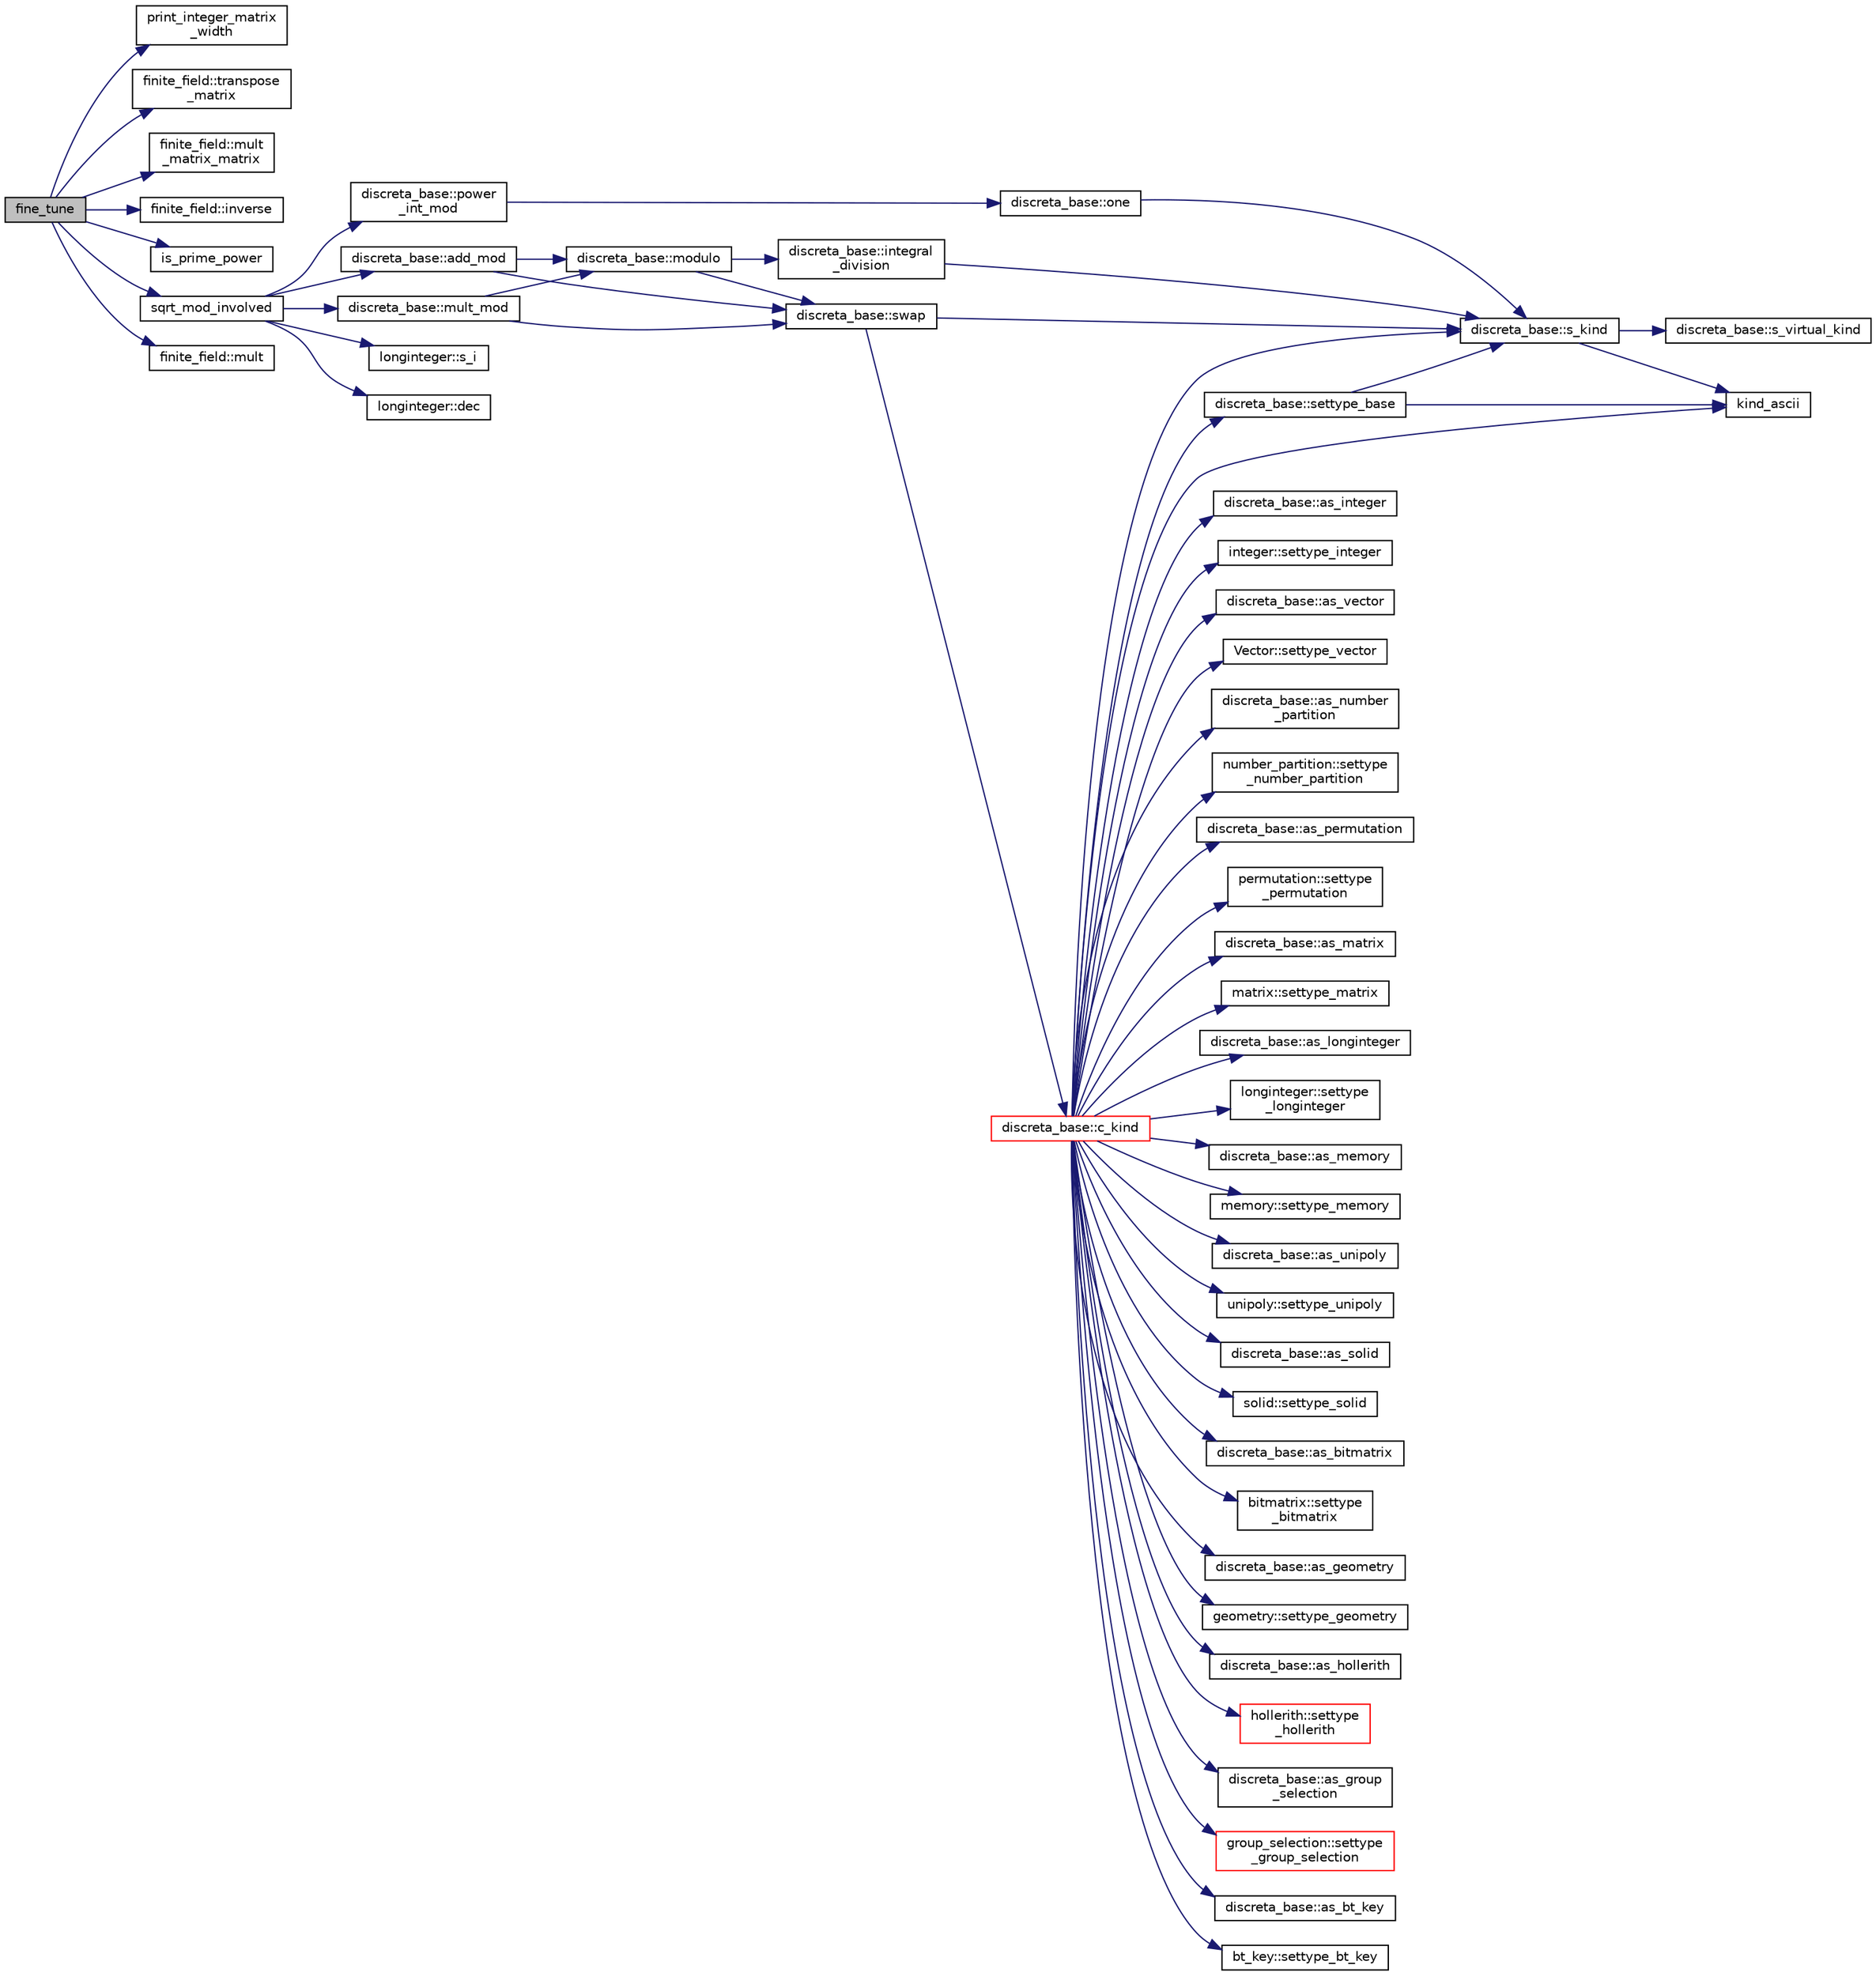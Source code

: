 digraph "fine_tune"
{
  edge [fontname="Helvetica",fontsize="10",labelfontname="Helvetica",labelfontsize="10"];
  node [fontname="Helvetica",fontsize="10",shape=record];
  rankdir="LR";
  Node1588 [label="fine_tune",height=0.2,width=0.4,color="black", fillcolor="grey75", style="filled", fontcolor="black"];
  Node1588 -> Node1589 [color="midnightblue",fontsize="10",style="solid",fontname="Helvetica"];
  Node1589 [label="print_integer_matrix\l_width",height=0.2,width=0.4,color="black", fillcolor="white", style="filled",URL="$d5/db4/io__and__os_8h.html#aa78f3e73fc2179251bd15adbcc31573f"];
  Node1588 -> Node1590 [color="midnightblue",fontsize="10",style="solid",fontname="Helvetica"];
  Node1590 [label="finite_field::transpose\l_matrix",height=0.2,width=0.4,color="black", fillcolor="white", style="filled",URL="$df/d5a/classfinite__field.html#ada37d61256296777bbc4104bdcf87116"];
  Node1588 -> Node1591 [color="midnightblue",fontsize="10",style="solid",fontname="Helvetica"];
  Node1591 [label="finite_field::mult\l_matrix_matrix",height=0.2,width=0.4,color="black", fillcolor="white", style="filled",URL="$df/d5a/classfinite__field.html#a5e28706b815838d0ec34de1fa74bc3c4"];
  Node1588 -> Node1592 [color="midnightblue",fontsize="10",style="solid",fontname="Helvetica"];
  Node1592 [label="finite_field::inverse",height=0.2,width=0.4,color="black", fillcolor="white", style="filled",URL="$df/d5a/classfinite__field.html#a69f2a12c01e70b7ce2d115c5221c9cdd"];
  Node1588 -> Node1593 [color="midnightblue",fontsize="10",style="solid",fontname="Helvetica"];
  Node1593 [label="is_prime_power",height=0.2,width=0.4,color="black", fillcolor="white", style="filled",URL="$de/dc5/algebra__and__number__theory_8h.html#a44560c42df6f76a71d351200cbf1bd0e"];
  Node1588 -> Node1594 [color="midnightblue",fontsize="10",style="solid",fontname="Helvetica"];
  Node1594 [label="sqrt_mod_involved",height=0.2,width=0.4,color="black", fillcolor="white", style="filled",URL="$d3/d72/global_8_c.html#acd861d9b44d7703f6f8bf7fd75b9afe6"];
  Node1594 -> Node1595 [color="midnightblue",fontsize="10",style="solid",fontname="Helvetica"];
  Node1595 [label="discreta_base::power\l_int_mod",height=0.2,width=0.4,color="black", fillcolor="white", style="filled",URL="$d7/d71/classdiscreta__base.html#abbedc6f882b55fe0b98dec33da832f8e"];
  Node1595 -> Node1596 [color="midnightblue",fontsize="10",style="solid",fontname="Helvetica"];
  Node1596 [label="discreta_base::one",height=0.2,width=0.4,color="black", fillcolor="white", style="filled",URL="$d7/d71/classdiscreta__base.html#a6f5d6422a0040950415db30e39dafd19"];
  Node1596 -> Node1597 [color="midnightblue",fontsize="10",style="solid",fontname="Helvetica"];
  Node1597 [label="discreta_base::s_kind",height=0.2,width=0.4,color="black", fillcolor="white", style="filled",URL="$d7/d71/classdiscreta__base.html#a8a830025c74adbbc3362418a7c2ba157"];
  Node1597 -> Node1598 [color="midnightblue",fontsize="10",style="solid",fontname="Helvetica"];
  Node1598 [label="discreta_base::s_virtual_kind",height=0.2,width=0.4,color="black", fillcolor="white", style="filled",URL="$d7/d71/classdiscreta__base.html#a52778a6d6943a468be083d0785d418fb"];
  Node1597 -> Node1599 [color="midnightblue",fontsize="10",style="solid",fontname="Helvetica"];
  Node1599 [label="kind_ascii",height=0.2,width=0.4,color="black", fillcolor="white", style="filled",URL="$d9/d60/discreta_8h.html#ad0ce825a9f29bc6cec27e1b64cfe27bf"];
  Node1594 -> Node1600 [color="midnightblue",fontsize="10",style="solid",fontname="Helvetica"];
  Node1600 [label="longinteger::s_i",height=0.2,width=0.4,color="black", fillcolor="white", style="filled",URL="$d3/d71/classlonginteger.html#aa0be3351b577305c0160b8bc8b4febde"];
  Node1594 -> Node1601 [color="midnightblue",fontsize="10",style="solid",fontname="Helvetica"];
  Node1601 [label="longinteger::dec",height=0.2,width=0.4,color="black", fillcolor="white", style="filled",URL="$d3/d71/classlonginteger.html#a99be1d0bdcae0dcce47d8d0a09612edf"];
  Node1594 -> Node1602 [color="midnightblue",fontsize="10",style="solid",fontname="Helvetica"];
  Node1602 [label="discreta_base::add_mod",height=0.2,width=0.4,color="black", fillcolor="white", style="filled",URL="$d7/d71/classdiscreta__base.html#aa8864b3f228cad737b2f3ff469bd8f63"];
  Node1602 -> Node1603 [color="midnightblue",fontsize="10",style="solid",fontname="Helvetica"];
  Node1603 [label="discreta_base::modulo",height=0.2,width=0.4,color="black", fillcolor="white", style="filled",URL="$d7/d71/classdiscreta__base.html#ac4ee015a4115c5f5851cb3da41c8eca0"];
  Node1603 -> Node1604 [color="midnightblue",fontsize="10",style="solid",fontname="Helvetica"];
  Node1604 [label="discreta_base::integral\l_division",height=0.2,width=0.4,color="black", fillcolor="white", style="filled",URL="$d7/d71/classdiscreta__base.html#a92b3001ac35af9185b316c0d8f89070e"];
  Node1604 -> Node1597 [color="midnightblue",fontsize="10",style="solid",fontname="Helvetica"];
  Node1603 -> Node1605 [color="midnightblue",fontsize="10",style="solid",fontname="Helvetica"];
  Node1605 [label="discreta_base::swap",height=0.2,width=0.4,color="black", fillcolor="white", style="filled",URL="$d7/d71/classdiscreta__base.html#a2e8acbb9d3476675dac5b6a583b0293e"];
  Node1605 -> Node1597 [color="midnightblue",fontsize="10",style="solid",fontname="Helvetica"];
  Node1605 -> Node1606 [color="midnightblue",fontsize="10",style="solid",fontname="Helvetica"];
  Node1606 [label="discreta_base::c_kind",height=0.2,width=0.4,color="red", fillcolor="white", style="filled",URL="$d7/d71/classdiscreta__base.html#adc2ff61589c2d083688e7a43f333cb62"];
  Node1606 -> Node1607 [color="midnightblue",fontsize="10",style="solid",fontname="Helvetica"];
  Node1607 [label="discreta_base::settype_base",height=0.2,width=0.4,color="black", fillcolor="white", style="filled",URL="$d7/d71/classdiscreta__base.html#a4f42899a89447d1c3993ea07c38f8ad4"];
  Node1607 -> Node1597 [color="midnightblue",fontsize="10",style="solid",fontname="Helvetica"];
  Node1607 -> Node1599 [color="midnightblue",fontsize="10",style="solid",fontname="Helvetica"];
  Node1606 -> Node1608 [color="midnightblue",fontsize="10",style="solid",fontname="Helvetica"];
  Node1608 [label="discreta_base::as_integer",height=0.2,width=0.4,color="black", fillcolor="white", style="filled",URL="$d7/d71/classdiscreta__base.html#a00d7691eaf874fd283d942692fe8dd26"];
  Node1606 -> Node1609 [color="midnightblue",fontsize="10",style="solid",fontname="Helvetica"];
  Node1609 [label="integer::settype_integer",height=0.2,width=0.4,color="black", fillcolor="white", style="filled",URL="$d0/de5/classinteger.html#a6265c65ef311229acd513d748faba796"];
  Node1606 -> Node1610 [color="midnightblue",fontsize="10",style="solid",fontname="Helvetica"];
  Node1610 [label="discreta_base::as_vector",height=0.2,width=0.4,color="black", fillcolor="white", style="filled",URL="$d7/d71/classdiscreta__base.html#a7bdd6cae39c380b128ee9e17e42cf020"];
  Node1606 -> Node1611 [color="midnightblue",fontsize="10",style="solid",fontname="Helvetica"];
  Node1611 [label="Vector::settype_vector",height=0.2,width=0.4,color="black", fillcolor="white", style="filled",URL="$d5/db2/class_vector.html#a34e0d00b18c051f23904a8429fa6c8b4"];
  Node1606 -> Node1612 [color="midnightblue",fontsize="10",style="solid",fontname="Helvetica"];
  Node1612 [label="discreta_base::as_number\l_partition",height=0.2,width=0.4,color="black", fillcolor="white", style="filled",URL="$d7/d71/classdiscreta__base.html#a307aa09de0e925d46697707968ffab00"];
  Node1606 -> Node1613 [color="midnightblue",fontsize="10",style="solid",fontname="Helvetica"];
  Node1613 [label="number_partition::settype\l_number_partition",height=0.2,width=0.4,color="black", fillcolor="white", style="filled",URL="$df/d50/classnumber__partition.html#a3aaec1b557758f643ffc8555bbc358be"];
  Node1606 -> Node1614 [color="midnightblue",fontsize="10",style="solid",fontname="Helvetica"];
  Node1614 [label="discreta_base::as_permutation",height=0.2,width=0.4,color="black", fillcolor="white", style="filled",URL="$d7/d71/classdiscreta__base.html#aa4e72f36a82984239b12ae831e131098"];
  Node1606 -> Node1615 [color="midnightblue",fontsize="10",style="solid",fontname="Helvetica"];
  Node1615 [label="permutation::settype\l_permutation",height=0.2,width=0.4,color="black", fillcolor="white", style="filled",URL="$d0/d08/classpermutation.html#af1eea29f86195cede9562e444664c28c"];
  Node1606 -> Node1616 [color="midnightblue",fontsize="10",style="solid",fontname="Helvetica"];
  Node1616 [label="discreta_base::as_matrix",height=0.2,width=0.4,color="black", fillcolor="white", style="filled",URL="$d7/d71/classdiscreta__base.html#ae4d7f56d917a4707b838fbffde6467ff"];
  Node1606 -> Node1617 [color="midnightblue",fontsize="10",style="solid",fontname="Helvetica"];
  Node1617 [label="matrix::settype_matrix",height=0.2,width=0.4,color="black", fillcolor="white", style="filled",URL="$d1/d8d/classmatrix.html#a1780283a64a789e4084d792683d276bb"];
  Node1606 -> Node1618 [color="midnightblue",fontsize="10",style="solid",fontname="Helvetica"];
  Node1618 [label="discreta_base::as_longinteger",height=0.2,width=0.4,color="black", fillcolor="white", style="filled",URL="$d7/d71/classdiscreta__base.html#a20a094639eb711b10c8694c51937f7cd"];
  Node1606 -> Node1619 [color="midnightblue",fontsize="10",style="solid",fontname="Helvetica"];
  Node1619 [label="longinteger::settype\l_longinteger",height=0.2,width=0.4,color="black", fillcolor="white", style="filled",URL="$d3/d71/classlonginteger.html#ae5f811ece8df31b9ff114368a18e1dc5"];
  Node1606 -> Node1620 [color="midnightblue",fontsize="10",style="solid",fontname="Helvetica"];
  Node1620 [label="discreta_base::as_memory",height=0.2,width=0.4,color="black", fillcolor="white", style="filled",URL="$d7/d71/classdiscreta__base.html#ad94b2d7dce0cd4fa22db57f6e79c4bd2"];
  Node1606 -> Node1621 [color="midnightblue",fontsize="10",style="solid",fontname="Helvetica"];
  Node1621 [label="memory::settype_memory",height=0.2,width=0.4,color="black", fillcolor="white", style="filled",URL="$d8/d99/classmemory.html#a33aae277f9b8fe36b02e9d5da895451b"];
  Node1606 -> Node1622 [color="midnightblue",fontsize="10",style="solid",fontname="Helvetica"];
  Node1622 [label="discreta_base::as_unipoly",height=0.2,width=0.4,color="black", fillcolor="white", style="filled",URL="$d7/d71/classdiscreta__base.html#ad50d8027f039fe5c2478cddb243adc9d"];
  Node1606 -> Node1623 [color="midnightblue",fontsize="10",style="solid",fontname="Helvetica"];
  Node1623 [label="unipoly::settype_unipoly",height=0.2,width=0.4,color="black", fillcolor="white", style="filled",URL="$d1/d89/classunipoly.html#a8db854fcc85c5e1150b1f1b1c005c95b"];
  Node1606 -> Node1624 [color="midnightblue",fontsize="10",style="solid",fontname="Helvetica"];
  Node1624 [label="discreta_base::as_solid",height=0.2,width=0.4,color="black", fillcolor="white", style="filled",URL="$d7/d71/classdiscreta__base.html#a1fc5f2b85ec97ab0a69dd64903c970a5"];
  Node1606 -> Node1625 [color="midnightblue",fontsize="10",style="solid",fontname="Helvetica"];
  Node1625 [label="solid::settype_solid",height=0.2,width=0.4,color="black", fillcolor="white", style="filled",URL="$d8/def/classsolid.html#a775bd4821f75a8aee4ea3d4335ff90e0"];
  Node1606 -> Node1626 [color="midnightblue",fontsize="10",style="solid",fontname="Helvetica"];
  Node1626 [label="discreta_base::as_bitmatrix",height=0.2,width=0.4,color="black", fillcolor="white", style="filled",URL="$d7/d71/classdiscreta__base.html#a071ad54ea8ef6c9d1d15f532e5a76df6"];
  Node1606 -> Node1627 [color="midnightblue",fontsize="10",style="solid",fontname="Helvetica"];
  Node1627 [label="bitmatrix::settype\l_bitmatrix",height=0.2,width=0.4,color="black", fillcolor="white", style="filled",URL="$de/dc8/classbitmatrix.html#acb571d947f9526665ebbdc0ce3e2a973"];
  Node1606 -> Node1628 [color="midnightblue",fontsize="10",style="solid",fontname="Helvetica"];
  Node1628 [label="discreta_base::as_geometry",height=0.2,width=0.4,color="black", fillcolor="white", style="filled",URL="$d7/d71/classdiscreta__base.html#a38fc7b4cdd830703e9d87354b79bc5c8"];
  Node1606 -> Node1629 [color="midnightblue",fontsize="10",style="solid",fontname="Helvetica"];
  Node1629 [label="geometry::settype_geometry",height=0.2,width=0.4,color="black", fillcolor="white", style="filled",URL="$da/d44/classgeometry.html#ab4a336baba6a3f56f5ffa053a5be5ba7"];
  Node1606 -> Node1630 [color="midnightblue",fontsize="10",style="solid",fontname="Helvetica"];
  Node1630 [label="discreta_base::as_hollerith",height=0.2,width=0.4,color="black", fillcolor="white", style="filled",URL="$d7/d71/classdiscreta__base.html#a3e66f82711f314710107e2f29e589690"];
  Node1606 -> Node1631 [color="midnightblue",fontsize="10",style="solid",fontname="Helvetica"];
  Node1631 [label="hollerith::settype\l_hollerith",height=0.2,width=0.4,color="red", fillcolor="white", style="filled",URL="$d8/d99/classhollerith.html#a23bbd4acfc88a0e90f1245f243f51f76"];
  Node1606 -> Node1633 [color="midnightblue",fontsize="10",style="solid",fontname="Helvetica"];
  Node1633 [label="discreta_base::as_group\l_selection",height=0.2,width=0.4,color="black", fillcolor="white", style="filled",URL="$d7/d71/classdiscreta__base.html#aae1bac4883c567718bef9fb610abbdc8"];
  Node1606 -> Node1634 [color="midnightblue",fontsize="10",style="solid",fontname="Helvetica"];
  Node1634 [label="group_selection::settype\l_group_selection",height=0.2,width=0.4,color="red", fillcolor="white", style="filled",URL="$d6/db0/classgroup__selection.html#a015ed73b7b8d784bedd4d11ac1fc0ec1"];
  Node1606 -> Node1637 [color="midnightblue",fontsize="10",style="solid",fontname="Helvetica"];
  Node1637 [label="discreta_base::as_bt_key",height=0.2,width=0.4,color="black", fillcolor="white", style="filled",URL="$d7/d71/classdiscreta__base.html#a2734c6e08dca17cf6588bd5064ec1b9f"];
  Node1606 -> Node1638 [color="midnightblue",fontsize="10",style="solid",fontname="Helvetica"];
  Node1638 [label="bt_key::settype_bt_key",height=0.2,width=0.4,color="black", fillcolor="white", style="filled",URL="$d1/de5/classbt__key.html#a352bb10beb7c789d8d29373035824800"];
  Node1606 -> Node1599 [color="midnightblue",fontsize="10",style="solid",fontname="Helvetica"];
  Node1606 -> Node1597 [color="midnightblue",fontsize="10",style="solid",fontname="Helvetica"];
  Node1602 -> Node1605 [color="midnightblue",fontsize="10",style="solid",fontname="Helvetica"];
  Node1594 -> Node1647 [color="midnightblue",fontsize="10",style="solid",fontname="Helvetica"];
  Node1647 [label="discreta_base::mult_mod",height=0.2,width=0.4,color="black", fillcolor="white", style="filled",URL="$d7/d71/classdiscreta__base.html#a01f00cf6c9f4a8d6209636de98e05c30"];
  Node1647 -> Node1603 [color="midnightblue",fontsize="10",style="solid",fontname="Helvetica"];
  Node1647 -> Node1605 [color="midnightblue",fontsize="10",style="solid",fontname="Helvetica"];
  Node1588 -> Node1648 [color="midnightblue",fontsize="10",style="solid",fontname="Helvetica"];
  Node1648 [label="finite_field::mult",height=0.2,width=0.4,color="black", fillcolor="white", style="filled",URL="$df/d5a/classfinite__field.html#a24fb5917aa6d4d656fd855b7f44a13b0"];
}
